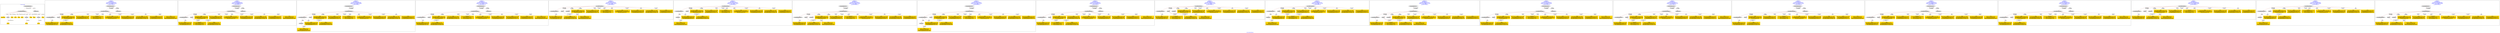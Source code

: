 digraph n0 {
fontcolor="blue"
remincross="true"
label="s10-s-18-artworks.json"
subgraph cluster_0 {
label="1-correct model"
n2[style="filled",color="white",fillcolor="lightgray",label="CulturalHeritageObject1"];
n3[shape="plaintext",style="filled",fillcolor="gold",label="dateCreated"];
n4[style="filled",color="white",fillcolor="lightgray",label="Person1"];
n5[shape="plaintext",style="filled",fillcolor="gold",label="values"];
n6[shape="plaintext",style="filled",fillcolor="gold",label="values"];
n7[shape="plaintext",style="filled",fillcolor="gold",label="values"];
n8[shape="plaintext",style="filled",fillcolor="gold",label="values"];
n9[style="filled",color="white",fillcolor="lightgray",label="Concept1"];
n10[shape="plaintext",style="filled",fillcolor="gold",label="values"];
n11[shape="plaintext",style="filled",fillcolor="gold",label="values"];
n12[style="filled",color="white",fillcolor="lightgray",label="Concept2"];
n13[shape="plaintext",style="filled",fillcolor="gold",label="values"];
n14[style="filled",color="white",fillcolor="lightgray",label="EuropeanaAggregation1"];
n15[style="filled",color="white",fillcolor="lightgray",label="WebResource1"];
n16[shape="plaintext",style="filled",fillcolor="gold",label="values"];
n17[shape="plaintext",style="filled",fillcolor="gold",label="values"];
n18[shape="plaintext",style="filled",fillcolor="gold",label="values"];
}
subgraph cluster_1 {
label="candidate 0\nlink coherence:1.0\nnode coherence:1.0\nconfidence:0.45170464436246877\nmapping score:0.583901548120823\ncost:13.99976\n-precision:0.71-recall:0.62"
n20[style="filled",color="white",fillcolor="lightgray",label="CulturalHeritageObject1"];
n21[style="filled",color="white",fillcolor="lightgray",label="CulturalHeritageObject2"];
n22[style="filled",color="white",fillcolor="lightgray",label="Person1"];
n23[style="filled",color="white",fillcolor="lightgray",label="EuropeanaAggregation1"];
n24[style="filled",color="white",fillcolor="lightgray",label="WebResource1"];
n25[shape="plaintext",style="filled",fillcolor="gold",label="values\n[WebResource,classLink,0.61]\n[Document,classLink,0.366]\n[CulturalHeritageObject,description,0.017]\n[Person,biographicalInformation,0.008]"];
n26[shape="plaintext",style="filled",fillcolor="gold",label="values\n[CulturalHeritageObject,description,0.351]\n[CulturalHeritageObject,medium,0.261]\n[Person,biographicalInformation,0.241]\n[CulturalHeritageObject,title,0.148]"];
n27[shape="plaintext",style="filled",fillcolor="gold",label="values\n[CulturalHeritageObject,medium,0.737]\n[CulturalHeritageObject,provenance,0.118]\n[CulturalHeritageObject,description,0.089]\n[Concept,prefLabel,0.057]"];
n28[shape="plaintext",style="filled",fillcolor="gold",label="values\n[Person,nameOfThePerson,0.59]\n[Person,biographicalInformation,0.347]\n[CulturalHeritageObject,provenance,0.032]\n[CulturalHeritageObject,description,0.031]"];
n29[shape="plaintext",style="filled",fillcolor="gold",label="values\n[CulturalHeritageObject,description,0.403]\n[Person,biographicalInformation,0.282]\n[CulturalHeritageObject,title,0.212]\n[CulturalHeritageObject,provenance,0.103]"];
n30[shape="plaintext",style="filled",fillcolor="gold",label="dateCreated\n[CulturalHeritageObject,created,0.379]\n[Person,dateOfDeath,0.35]\n[CulturalHeritageObject,provenance,0.141]\n[Person,dateOfBirth,0.129]"];
n31[shape="plaintext",style="filled",fillcolor="gold",label="values\n[CulturalHeritageObject,extent,0.633]\n[CulturalHeritageObject,accessionNumber,0.159]\n[CulturalHeritageObject,provenance,0.134]\n[Document,classLink,0.075]"];
n32[shape="plaintext",style="filled",fillcolor="gold",label="values\n[CulturalHeritageObject,provenance,0.591]\n[Person,biographicalInformation,0.205]\n[CulturalHeritageObject,description,0.106]\n[CulturalHeritageObject,title,0.097]"];
n33[shape="plaintext",style="filled",fillcolor="gold",label="values\n[CulturalHeritageObject,title,0.288]\n[Person,biographicalInformation,0.262]\n[CulturalHeritageObject,description,0.26]\n[CulturalHeritageObject,provenance,0.19]"];
n34[shape="plaintext",style="filled",fillcolor="gold",label="values\n[Person,biographicalInformation,0.337]\n[CulturalHeritageObject,description,0.332]\n[CulturalHeritageObject,title,0.237]\n[CulturalHeritageObject,provenance,0.094]"];
}
subgraph cluster_2 {
label="candidate 1\nlink coherence:1.0\nnode coherence:1.0\nconfidence:0.44881869400455693\nmapping score:0.5829395646681856\ncost:13.99976\n-precision:0.64-recall:0.56"
n36[style="filled",color="white",fillcolor="lightgray",label="CulturalHeritageObject1"];
n37[style="filled",color="white",fillcolor="lightgray",label="CulturalHeritageObject2"];
n38[style="filled",color="white",fillcolor="lightgray",label="Person1"];
n39[style="filled",color="white",fillcolor="lightgray",label="EuropeanaAggregation1"];
n40[style="filled",color="white",fillcolor="lightgray",label="WebResource1"];
n41[shape="plaintext",style="filled",fillcolor="gold",label="values\n[WebResource,classLink,0.61]\n[Document,classLink,0.366]\n[CulturalHeritageObject,description,0.017]\n[Person,biographicalInformation,0.008]"];
n42[shape="plaintext",style="filled",fillcolor="gold",label="dateCreated\n[CulturalHeritageObject,created,0.379]\n[Person,dateOfDeath,0.35]\n[CulturalHeritageObject,provenance,0.141]\n[Person,dateOfBirth,0.129]"];
n43[shape="plaintext",style="filled",fillcolor="gold",label="values\n[CulturalHeritageObject,description,0.351]\n[CulturalHeritageObject,medium,0.261]\n[Person,biographicalInformation,0.241]\n[CulturalHeritageObject,title,0.148]"];
n44[shape="plaintext",style="filled",fillcolor="gold",label="values\n[CulturalHeritageObject,medium,0.737]\n[CulturalHeritageObject,provenance,0.118]\n[CulturalHeritageObject,description,0.089]\n[Concept,prefLabel,0.057]"];
n45[shape="plaintext",style="filled",fillcolor="gold",label="values\n[Person,nameOfThePerson,0.59]\n[Person,biographicalInformation,0.347]\n[CulturalHeritageObject,provenance,0.032]\n[CulturalHeritageObject,description,0.031]"];
n46[shape="plaintext",style="filled",fillcolor="gold",label="values\n[CulturalHeritageObject,description,0.403]\n[Person,biographicalInformation,0.282]\n[CulturalHeritageObject,title,0.212]\n[CulturalHeritageObject,provenance,0.103]"];
n47[shape="plaintext",style="filled",fillcolor="gold",label="values\n[CulturalHeritageObject,extent,0.633]\n[CulturalHeritageObject,accessionNumber,0.159]\n[CulturalHeritageObject,provenance,0.134]\n[Document,classLink,0.075]"];
n48[shape="plaintext",style="filled",fillcolor="gold",label="values\n[CulturalHeritageObject,provenance,0.591]\n[Person,biographicalInformation,0.205]\n[CulturalHeritageObject,description,0.106]\n[CulturalHeritageObject,title,0.097]"];
n49[shape="plaintext",style="filled",fillcolor="gold",label="values\n[CulturalHeritageObject,title,0.288]\n[Person,biographicalInformation,0.262]\n[CulturalHeritageObject,description,0.26]\n[CulturalHeritageObject,provenance,0.19]"];
n50[shape="plaintext",style="filled",fillcolor="gold",label="values\n[Person,biographicalInformation,0.337]\n[CulturalHeritageObject,description,0.332]\n[CulturalHeritageObject,title,0.237]\n[CulturalHeritageObject,provenance,0.094]"];
}
subgraph cluster_3 {
label="candidate 10\nlink coherence:1.0\nnode coherence:1.0\nconfidence:0.42728790600919686\nmapping score:0.5757626353363989\ncost:13.99983\n-precision:0.57-recall:0.5"
n52[style="filled",color="white",fillcolor="lightgray",label="CulturalHeritageObject1"];
n53[style="filled",color="white",fillcolor="lightgray",label="CulturalHeritageObject2"];
n54[style="filled",color="white",fillcolor="lightgray",label="Person1"];
n55[style="filled",color="white",fillcolor="lightgray",label="Document2"];
n56[style="filled",color="white",fillcolor="lightgray",label="EuropeanaAggregation1"];
n57[shape="plaintext",style="filled",fillcolor="gold",label="values\n[CulturalHeritageObject,description,0.351]\n[CulturalHeritageObject,medium,0.261]\n[Person,biographicalInformation,0.241]\n[CulturalHeritageObject,title,0.148]"];
n58[shape="plaintext",style="filled",fillcolor="gold",label="values\n[WebResource,classLink,0.61]\n[Document,classLink,0.366]\n[CulturalHeritageObject,description,0.017]\n[Person,biographicalInformation,0.008]"];
n59[shape="plaintext",style="filled",fillcolor="gold",label="values\n[CulturalHeritageObject,medium,0.737]\n[CulturalHeritageObject,provenance,0.118]\n[CulturalHeritageObject,description,0.089]\n[Concept,prefLabel,0.057]"];
n60[shape="plaintext",style="filled",fillcolor="gold",label="values\n[Person,nameOfThePerson,0.59]\n[Person,biographicalInformation,0.347]\n[CulturalHeritageObject,provenance,0.032]\n[CulturalHeritageObject,description,0.031]"];
n61[shape="plaintext",style="filled",fillcolor="gold",label="values\n[CulturalHeritageObject,description,0.403]\n[Person,biographicalInformation,0.282]\n[CulturalHeritageObject,title,0.212]\n[CulturalHeritageObject,provenance,0.103]"];
n62[shape="plaintext",style="filled",fillcolor="gold",label="dateCreated\n[CulturalHeritageObject,created,0.379]\n[Person,dateOfDeath,0.35]\n[CulturalHeritageObject,provenance,0.141]\n[Person,dateOfBirth,0.129]"];
n63[shape="plaintext",style="filled",fillcolor="gold",label="values\n[CulturalHeritageObject,extent,0.633]\n[CulturalHeritageObject,accessionNumber,0.159]\n[CulturalHeritageObject,provenance,0.134]\n[Document,classLink,0.075]"];
n64[shape="plaintext",style="filled",fillcolor="gold",label="values\n[CulturalHeritageObject,provenance,0.591]\n[Person,biographicalInformation,0.205]\n[CulturalHeritageObject,description,0.106]\n[CulturalHeritageObject,title,0.097]"];
n65[shape="plaintext",style="filled",fillcolor="gold",label="values\n[CulturalHeritageObject,title,0.288]\n[Person,biographicalInformation,0.262]\n[CulturalHeritageObject,description,0.26]\n[CulturalHeritageObject,provenance,0.19]"];
n66[shape="plaintext",style="filled",fillcolor="gold",label="values\n[Person,biographicalInformation,0.337]\n[CulturalHeritageObject,description,0.332]\n[CulturalHeritageObject,title,0.237]\n[CulturalHeritageObject,provenance,0.094]"];
}
subgraph cluster_4 {
label="candidate 11\nlink coherence:1.0\nnode coherence:1.0\nconfidence:0.4252629512187823\nmapping score:0.5750876504062609\ncost:13.99976\n-precision:0.64-recall:0.56"
n68[style="filled",color="white",fillcolor="lightgray",label="CulturalHeritageObject1"];
n69[style="filled",color="white",fillcolor="lightgray",label="CulturalHeritageObject2"];
n70[style="filled",color="white",fillcolor="lightgray",label="Person1"];
n71[style="filled",color="white",fillcolor="lightgray",label="EuropeanaAggregation1"];
n72[style="filled",color="white",fillcolor="lightgray",label="WebResource1"];
n73[shape="plaintext",style="filled",fillcolor="gold",label="values\n[WebResource,classLink,0.61]\n[Document,classLink,0.366]\n[CulturalHeritageObject,description,0.017]\n[Person,biographicalInformation,0.008]"];
n74[shape="plaintext",style="filled",fillcolor="gold",label="values\n[CulturalHeritageObject,description,0.351]\n[CulturalHeritageObject,medium,0.261]\n[Person,biographicalInformation,0.241]\n[CulturalHeritageObject,title,0.148]"];
n75[shape="plaintext",style="filled",fillcolor="gold",label="values\n[CulturalHeritageObject,medium,0.737]\n[CulturalHeritageObject,provenance,0.118]\n[CulturalHeritageObject,description,0.089]\n[Concept,prefLabel,0.057]"];
n76[shape="plaintext",style="filled",fillcolor="gold",label="values\n[Person,nameOfThePerson,0.59]\n[Person,biographicalInformation,0.347]\n[CulturalHeritageObject,provenance,0.032]\n[CulturalHeritageObject,description,0.031]"];
n77[shape="plaintext",style="filled",fillcolor="gold",label="values\n[CulturalHeritageObject,title,0.288]\n[Person,biographicalInformation,0.262]\n[CulturalHeritageObject,description,0.26]\n[CulturalHeritageObject,provenance,0.19]"];
n78[shape="plaintext",style="filled",fillcolor="gold",label="dateCreated\n[CulturalHeritageObject,created,0.379]\n[Person,dateOfDeath,0.35]\n[CulturalHeritageObject,provenance,0.141]\n[Person,dateOfBirth,0.129]"];
n79[shape="plaintext",style="filled",fillcolor="gold",label="values\n[CulturalHeritageObject,extent,0.633]\n[CulturalHeritageObject,accessionNumber,0.159]\n[CulturalHeritageObject,provenance,0.134]\n[Document,classLink,0.075]"];
n80[shape="plaintext",style="filled",fillcolor="gold",label="values\n[CulturalHeritageObject,provenance,0.591]\n[Person,biographicalInformation,0.205]\n[CulturalHeritageObject,description,0.106]\n[CulturalHeritageObject,title,0.097]"];
n81[shape="plaintext",style="filled",fillcolor="gold",label="values\n[CulturalHeritageObject,description,0.403]\n[Person,biographicalInformation,0.282]\n[CulturalHeritageObject,title,0.212]\n[CulturalHeritageObject,provenance,0.103]"];
n82[shape="plaintext",style="filled",fillcolor="gold",label="values\n[Person,biographicalInformation,0.337]\n[CulturalHeritageObject,description,0.332]\n[CulturalHeritageObject,title,0.237]\n[CulturalHeritageObject,provenance,0.094]"];
}
subgraph cluster_5 {
label="candidate 12\nlink coherence:1.0\nnode coherence:1.0\nconfidence:0.4227444724993523\nmapping score:0.5742481574997841\ncost:12.99989\n-precision:0.62-recall:0.5"
n84[style="filled",color="white",fillcolor="lightgray",label="CulturalHeritageObject1"];
n85[style="filled",color="white",fillcolor="lightgray",label="CulturalHeritageObject2"];
n86[style="filled",color="white",fillcolor="lightgray",label="Person1"];
n87[style="filled",color="white",fillcolor="lightgray",label="Document1"];
n88[shape="plaintext",style="filled",fillcolor="gold",label="values\n[CulturalHeritageObject,description,0.351]\n[CulturalHeritageObject,medium,0.261]\n[Person,biographicalInformation,0.241]\n[CulturalHeritageObject,title,0.148]"];
n89[shape="plaintext",style="filled",fillcolor="gold",label="values\n[WebResource,classLink,0.61]\n[Document,classLink,0.366]\n[CulturalHeritageObject,description,0.017]\n[Person,biographicalInformation,0.008]"];
n90[shape="plaintext",style="filled",fillcolor="gold",label="values\n[CulturalHeritageObject,medium,0.737]\n[CulturalHeritageObject,provenance,0.118]\n[CulturalHeritageObject,description,0.089]\n[Concept,prefLabel,0.057]"];
n91[shape="plaintext",style="filled",fillcolor="gold",label="values\n[Person,nameOfThePerson,0.59]\n[Person,biographicalInformation,0.347]\n[CulturalHeritageObject,provenance,0.032]\n[CulturalHeritageObject,description,0.031]"];
n92[shape="plaintext",style="filled",fillcolor="gold",label="values\n[CulturalHeritageObject,description,0.403]\n[Person,biographicalInformation,0.282]\n[CulturalHeritageObject,title,0.212]\n[CulturalHeritageObject,provenance,0.103]"];
n93[shape="plaintext",style="filled",fillcolor="gold",label="dateCreated\n[CulturalHeritageObject,created,0.379]\n[Person,dateOfDeath,0.35]\n[CulturalHeritageObject,provenance,0.141]\n[Person,dateOfBirth,0.129]"];
n94[shape="plaintext",style="filled",fillcolor="gold",label="values\n[CulturalHeritageObject,extent,0.633]\n[CulturalHeritageObject,accessionNumber,0.159]\n[CulturalHeritageObject,provenance,0.134]\n[Document,classLink,0.075]"];
n95[shape="plaintext",style="filled",fillcolor="gold",label="values\n[CulturalHeritageObject,provenance,0.591]\n[Person,biographicalInformation,0.205]\n[CulturalHeritageObject,description,0.106]\n[CulturalHeritageObject,title,0.097]"];
n96[shape="plaintext",style="filled",fillcolor="gold",label="values\n[CulturalHeritageObject,title,0.288]\n[Person,biographicalInformation,0.262]\n[CulturalHeritageObject,description,0.26]\n[CulturalHeritageObject,provenance,0.19]"];
n97[shape="plaintext",style="filled",fillcolor="gold",label="values\n[Person,biographicalInformation,0.337]\n[CulturalHeritageObject,description,0.332]\n[CulturalHeritageObject,title,0.237]\n[CulturalHeritageObject,provenance,0.094]"];
}
subgraph cluster_6 {
label="candidate 13\nlink coherence:1.0\nnode coherence:1.0\nconfidence:0.4227444724993523\nmapping score:0.5742481574997841\ncost:12.9999\n-precision:0.62-recall:0.5"
n99[style="filled",color="white",fillcolor="lightgray",label="CulturalHeritageObject1"];
n100[style="filled",color="white",fillcolor="lightgray",label="CulturalHeritageObject2"];
n101[style="filled",color="white",fillcolor="lightgray",label="Person1"];
n102[style="filled",color="white",fillcolor="lightgray",label="Document2"];
n103[shape="plaintext",style="filled",fillcolor="gold",label="values\n[CulturalHeritageObject,description,0.351]\n[CulturalHeritageObject,medium,0.261]\n[Person,biographicalInformation,0.241]\n[CulturalHeritageObject,title,0.148]"];
n104[shape="plaintext",style="filled",fillcolor="gold",label="values\n[WebResource,classLink,0.61]\n[Document,classLink,0.366]\n[CulturalHeritageObject,description,0.017]\n[Person,biographicalInformation,0.008]"];
n105[shape="plaintext",style="filled",fillcolor="gold",label="values\n[CulturalHeritageObject,medium,0.737]\n[CulturalHeritageObject,provenance,0.118]\n[CulturalHeritageObject,description,0.089]\n[Concept,prefLabel,0.057]"];
n106[shape="plaintext",style="filled",fillcolor="gold",label="values\n[Person,nameOfThePerson,0.59]\n[Person,biographicalInformation,0.347]\n[CulturalHeritageObject,provenance,0.032]\n[CulturalHeritageObject,description,0.031]"];
n107[shape="plaintext",style="filled",fillcolor="gold",label="values\n[CulturalHeritageObject,description,0.403]\n[Person,biographicalInformation,0.282]\n[CulturalHeritageObject,title,0.212]\n[CulturalHeritageObject,provenance,0.103]"];
n108[shape="plaintext",style="filled",fillcolor="gold",label="dateCreated\n[CulturalHeritageObject,created,0.379]\n[Person,dateOfDeath,0.35]\n[CulturalHeritageObject,provenance,0.141]\n[Person,dateOfBirth,0.129]"];
n109[shape="plaintext",style="filled",fillcolor="gold",label="values\n[CulturalHeritageObject,extent,0.633]\n[CulturalHeritageObject,accessionNumber,0.159]\n[CulturalHeritageObject,provenance,0.134]\n[Document,classLink,0.075]"];
n110[shape="plaintext",style="filled",fillcolor="gold",label="values\n[CulturalHeritageObject,provenance,0.591]\n[Person,biographicalInformation,0.205]\n[CulturalHeritageObject,description,0.106]\n[CulturalHeritageObject,title,0.097]"];
n111[shape="plaintext",style="filled",fillcolor="gold",label="values\n[CulturalHeritageObject,title,0.288]\n[Person,biographicalInformation,0.262]\n[CulturalHeritageObject,description,0.26]\n[CulturalHeritageObject,provenance,0.19]"];
n112[shape="plaintext",style="filled",fillcolor="gold",label="values\n[Person,biographicalInformation,0.337]\n[CulturalHeritageObject,description,0.332]\n[CulturalHeritageObject,title,0.237]\n[CulturalHeritageObject,provenance,0.094]"];
}
subgraph cluster_7 {
label="candidate 14\nlink coherence:1.0\nnode coherence:1.0\nconfidence:0.4227444724993523\nmapping score:0.5742481574997841\ncost:13.99982\n-precision:0.64-recall:0.56"
n114[style="filled",color="white",fillcolor="lightgray",label="CulturalHeritageObject1"];
n115[style="filled",color="white",fillcolor="lightgray",label="CulturalHeritageObject2"];
n116[style="filled",color="white",fillcolor="lightgray",label="Person1"];
n117[style="filled",color="white",fillcolor="lightgray",label="Document1"];
n118[style="filled",color="white",fillcolor="lightgray",label="EuropeanaAggregation1"];
n119[shape="plaintext",style="filled",fillcolor="gold",label="values\n[CulturalHeritageObject,description,0.351]\n[CulturalHeritageObject,medium,0.261]\n[Person,biographicalInformation,0.241]\n[CulturalHeritageObject,title,0.148]"];
n120[shape="plaintext",style="filled",fillcolor="gold",label="values\n[WebResource,classLink,0.61]\n[Document,classLink,0.366]\n[CulturalHeritageObject,description,0.017]\n[Person,biographicalInformation,0.008]"];
n121[shape="plaintext",style="filled",fillcolor="gold",label="values\n[CulturalHeritageObject,medium,0.737]\n[CulturalHeritageObject,provenance,0.118]\n[CulturalHeritageObject,description,0.089]\n[Concept,prefLabel,0.057]"];
n122[shape="plaintext",style="filled",fillcolor="gold",label="values\n[Person,nameOfThePerson,0.59]\n[Person,biographicalInformation,0.347]\n[CulturalHeritageObject,provenance,0.032]\n[CulturalHeritageObject,description,0.031]"];
n123[shape="plaintext",style="filled",fillcolor="gold",label="values\n[CulturalHeritageObject,description,0.403]\n[Person,biographicalInformation,0.282]\n[CulturalHeritageObject,title,0.212]\n[CulturalHeritageObject,provenance,0.103]"];
n124[shape="plaintext",style="filled",fillcolor="gold",label="dateCreated\n[CulturalHeritageObject,created,0.379]\n[Person,dateOfDeath,0.35]\n[CulturalHeritageObject,provenance,0.141]\n[Person,dateOfBirth,0.129]"];
n125[shape="plaintext",style="filled",fillcolor="gold",label="values\n[CulturalHeritageObject,extent,0.633]\n[CulturalHeritageObject,accessionNumber,0.159]\n[CulturalHeritageObject,provenance,0.134]\n[Document,classLink,0.075]"];
n126[shape="plaintext",style="filled",fillcolor="gold",label="values\n[CulturalHeritageObject,provenance,0.591]\n[Person,biographicalInformation,0.205]\n[CulturalHeritageObject,description,0.106]\n[CulturalHeritageObject,title,0.097]"];
n127[shape="plaintext",style="filled",fillcolor="gold",label="values\n[CulturalHeritageObject,title,0.288]\n[Person,biographicalInformation,0.262]\n[CulturalHeritageObject,description,0.26]\n[CulturalHeritageObject,provenance,0.19]"];
n128[shape="plaintext",style="filled",fillcolor="gold",label="values\n[Person,biographicalInformation,0.337]\n[CulturalHeritageObject,description,0.332]\n[CulturalHeritageObject,title,0.237]\n[CulturalHeritageObject,provenance,0.094]"];
}
subgraph cluster_8 {
label="candidate 15\nlink coherence:1.0\nnode coherence:1.0\nconfidence:0.4227444724993523\nmapping score:0.5742481574997841\ncost:13.99983\n-precision:0.64-recall:0.56"
n130[style="filled",color="white",fillcolor="lightgray",label="CulturalHeritageObject1"];
n131[style="filled",color="white",fillcolor="lightgray",label="CulturalHeritageObject2"];
n132[style="filled",color="white",fillcolor="lightgray",label="Person1"];
n133[style="filled",color="white",fillcolor="lightgray",label="Document2"];
n134[style="filled",color="white",fillcolor="lightgray",label="EuropeanaAggregation1"];
n135[shape="plaintext",style="filled",fillcolor="gold",label="values\n[CulturalHeritageObject,description,0.351]\n[CulturalHeritageObject,medium,0.261]\n[Person,biographicalInformation,0.241]\n[CulturalHeritageObject,title,0.148]"];
n136[shape="plaintext",style="filled",fillcolor="gold",label="values\n[WebResource,classLink,0.61]\n[Document,classLink,0.366]\n[CulturalHeritageObject,description,0.017]\n[Person,biographicalInformation,0.008]"];
n137[shape="plaintext",style="filled",fillcolor="gold",label="values\n[CulturalHeritageObject,medium,0.737]\n[CulturalHeritageObject,provenance,0.118]\n[CulturalHeritageObject,description,0.089]\n[Concept,prefLabel,0.057]"];
n138[shape="plaintext",style="filled",fillcolor="gold",label="values\n[Person,nameOfThePerson,0.59]\n[Person,biographicalInformation,0.347]\n[CulturalHeritageObject,provenance,0.032]\n[CulturalHeritageObject,description,0.031]"];
n139[shape="plaintext",style="filled",fillcolor="gold",label="values\n[CulturalHeritageObject,description,0.403]\n[Person,biographicalInformation,0.282]\n[CulturalHeritageObject,title,0.212]\n[CulturalHeritageObject,provenance,0.103]"];
n140[shape="plaintext",style="filled",fillcolor="gold",label="dateCreated\n[CulturalHeritageObject,created,0.379]\n[Person,dateOfDeath,0.35]\n[CulturalHeritageObject,provenance,0.141]\n[Person,dateOfBirth,0.129]"];
n141[shape="plaintext",style="filled",fillcolor="gold",label="values\n[CulturalHeritageObject,extent,0.633]\n[CulturalHeritageObject,accessionNumber,0.159]\n[CulturalHeritageObject,provenance,0.134]\n[Document,classLink,0.075]"];
n142[shape="plaintext",style="filled",fillcolor="gold",label="values\n[CulturalHeritageObject,provenance,0.591]\n[Person,biographicalInformation,0.205]\n[CulturalHeritageObject,description,0.106]\n[CulturalHeritageObject,title,0.097]"];
n143[shape="plaintext",style="filled",fillcolor="gold",label="values\n[CulturalHeritageObject,title,0.288]\n[Person,biographicalInformation,0.262]\n[CulturalHeritageObject,description,0.26]\n[CulturalHeritageObject,provenance,0.19]"];
n144[shape="plaintext",style="filled",fillcolor="gold",label="values\n[Person,biographicalInformation,0.337]\n[CulturalHeritageObject,description,0.332]\n[CulturalHeritageObject,title,0.237]\n[CulturalHeritageObject,provenance,0.094]"];
}
subgraph cluster_9 {
label="candidate 16\nlink coherence:1.0\nnode coherence:1.0\nconfidence:0.4223770008608705\nmapping score:0.5741256669536235\ncost:13.99976\n-precision:0.57-recall:0.5"
n146[style="filled",color="white",fillcolor="lightgray",label="CulturalHeritageObject1"];
n147[style="filled",color="white",fillcolor="lightgray",label="CulturalHeritageObject2"];
n148[style="filled",color="white",fillcolor="lightgray",label="Person1"];
n149[style="filled",color="white",fillcolor="lightgray",label="EuropeanaAggregation1"];
n150[style="filled",color="white",fillcolor="lightgray",label="WebResource1"];
n151[shape="plaintext",style="filled",fillcolor="gold",label="values\n[WebResource,classLink,0.61]\n[Document,classLink,0.366]\n[CulturalHeritageObject,description,0.017]\n[Person,biographicalInformation,0.008]"];
n152[shape="plaintext",style="filled",fillcolor="gold",label="dateCreated\n[CulturalHeritageObject,created,0.379]\n[Person,dateOfDeath,0.35]\n[CulturalHeritageObject,provenance,0.141]\n[Person,dateOfBirth,0.129]"];
n153[shape="plaintext",style="filled",fillcolor="gold",label="values\n[CulturalHeritageObject,description,0.351]\n[CulturalHeritageObject,medium,0.261]\n[Person,biographicalInformation,0.241]\n[CulturalHeritageObject,title,0.148]"];
n154[shape="plaintext",style="filled",fillcolor="gold",label="values\n[CulturalHeritageObject,medium,0.737]\n[CulturalHeritageObject,provenance,0.118]\n[CulturalHeritageObject,description,0.089]\n[Concept,prefLabel,0.057]"];
n155[shape="plaintext",style="filled",fillcolor="gold",label="values\n[Person,nameOfThePerson,0.59]\n[Person,biographicalInformation,0.347]\n[CulturalHeritageObject,provenance,0.032]\n[CulturalHeritageObject,description,0.031]"];
n156[shape="plaintext",style="filled",fillcolor="gold",label="values\n[CulturalHeritageObject,title,0.288]\n[Person,biographicalInformation,0.262]\n[CulturalHeritageObject,description,0.26]\n[CulturalHeritageObject,provenance,0.19]"];
n157[shape="plaintext",style="filled",fillcolor="gold",label="values\n[CulturalHeritageObject,extent,0.633]\n[CulturalHeritageObject,accessionNumber,0.159]\n[CulturalHeritageObject,provenance,0.134]\n[Document,classLink,0.075]"];
n158[shape="plaintext",style="filled",fillcolor="gold",label="values\n[CulturalHeritageObject,provenance,0.591]\n[Person,biographicalInformation,0.205]\n[CulturalHeritageObject,description,0.106]\n[CulturalHeritageObject,title,0.097]"];
n159[shape="plaintext",style="filled",fillcolor="gold",label="values\n[CulturalHeritageObject,description,0.403]\n[Person,biographicalInformation,0.282]\n[CulturalHeritageObject,title,0.212]\n[CulturalHeritageObject,provenance,0.103]"];
n160[shape="plaintext",style="filled",fillcolor="gold",label="values\n[Person,biographicalInformation,0.337]\n[CulturalHeritageObject,description,0.332]\n[CulturalHeritageObject,title,0.237]\n[CulturalHeritageObject,provenance,0.094]"];
}
subgraph cluster_10 {
label="candidate 17\nlink coherence:1.0\nnode coherence:1.0\nconfidence:0.4198585221414405\nmapping score:0.5732861740471468\ncost:12.99989\n-precision:0.54-recall:0.44"
n162[style="filled",color="white",fillcolor="lightgray",label="CulturalHeritageObject1"];
n163[style="filled",color="white",fillcolor="lightgray",label="CulturalHeritageObject2"];
n164[style="filled",color="white",fillcolor="lightgray",label="Person1"];
n165[style="filled",color="white",fillcolor="lightgray",label="Document1"];
n166[shape="plaintext",style="filled",fillcolor="gold",label="dateCreated\n[CulturalHeritageObject,created,0.379]\n[Person,dateOfDeath,0.35]\n[CulturalHeritageObject,provenance,0.141]\n[Person,dateOfBirth,0.129]"];
n167[shape="plaintext",style="filled",fillcolor="gold",label="values\n[CulturalHeritageObject,description,0.351]\n[CulturalHeritageObject,medium,0.261]\n[Person,biographicalInformation,0.241]\n[CulturalHeritageObject,title,0.148]"];
n168[shape="plaintext",style="filled",fillcolor="gold",label="values\n[WebResource,classLink,0.61]\n[Document,classLink,0.366]\n[CulturalHeritageObject,description,0.017]\n[Person,biographicalInformation,0.008]"];
n169[shape="plaintext",style="filled",fillcolor="gold",label="values\n[CulturalHeritageObject,medium,0.737]\n[CulturalHeritageObject,provenance,0.118]\n[CulturalHeritageObject,description,0.089]\n[Concept,prefLabel,0.057]"];
n170[shape="plaintext",style="filled",fillcolor="gold",label="values\n[Person,nameOfThePerson,0.59]\n[Person,biographicalInformation,0.347]\n[CulturalHeritageObject,provenance,0.032]\n[CulturalHeritageObject,description,0.031]"];
n171[shape="plaintext",style="filled",fillcolor="gold",label="values\n[CulturalHeritageObject,description,0.403]\n[Person,biographicalInformation,0.282]\n[CulturalHeritageObject,title,0.212]\n[CulturalHeritageObject,provenance,0.103]"];
n172[shape="plaintext",style="filled",fillcolor="gold",label="values\n[CulturalHeritageObject,extent,0.633]\n[CulturalHeritageObject,accessionNumber,0.159]\n[CulturalHeritageObject,provenance,0.134]\n[Document,classLink,0.075]"];
n173[shape="plaintext",style="filled",fillcolor="gold",label="values\n[CulturalHeritageObject,provenance,0.591]\n[Person,biographicalInformation,0.205]\n[CulturalHeritageObject,description,0.106]\n[CulturalHeritageObject,title,0.097]"];
n174[shape="plaintext",style="filled",fillcolor="gold",label="values\n[CulturalHeritageObject,title,0.288]\n[Person,biographicalInformation,0.262]\n[CulturalHeritageObject,description,0.26]\n[CulturalHeritageObject,provenance,0.19]"];
n175[shape="plaintext",style="filled",fillcolor="gold",label="values\n[Person,biographicalInformation,0.337]\n[CulturalHeritageObject,description,0.332]\n[CulturalHeritageObject,title,0.237]\n[CulturalHeritageObject,provenance,0.094]"];
}
subgraph cluster_11 {
label="candidate 18\nlink coherence:1.0\nnode coherence:1.0\nconfidence:0.4198585221414405\nmapping score:0.5732861740471468\ncost:12.9999\n-precision:0.54-recall:0.44"
n177[style="filled",color="white",fillcolor="lightgray",label="CulturalHeritageObject1"];
n178[style="filled",color="white",fillcolor="lightgray",label="CulturalHeritageObject2"];
n179[style="filled",color="white",fillcolor="lightgray",label="Person1"];
n180[style="filled",color="white",fillcolor="lightgray",label="Document2"];
n181[shape="plaintext",style="filled",fillcolor="gold",label="dateCreated\n[CulturalHeritageObject,created,0.379]\n[Person,dateOfDeath,0.35]\n[CulturalHeritageObject,provenance,0.141]\n[Person,dateOfBirth,0.129]"];
n182[shape="plaintext",style="filled",fillcolor="gold",label="values\n[CulturalHeritageObject,description,0.351]\n[CulturalHeritageObject,medium,0.261]\n[Person,biographicalInformation,0.241]\n[CulturalHeritageObject,title,0.148]"];
n183[shape="plaintext",style="filled",fillcolor="gold",label="values\n[WebResource,classLink,0.61]\n[Document,classLink,0.366]\n[CulturalHeritageObject,description,0.017]\n[Person,biographicalInformation,0.008]"];
n184[shape="plaintext",style="filled",fillcolor="gold",label="values\n[CulturalHeritageObject,medium,0.737]\n[CulturalHeritageObject,provenance,0.118]\n[CulturalHeritageObject,description,0.089]\n[Concept,prefLabel,0.057]"];
n185[shape="plaintext",style="filled",fillcolor="gold",label="values\n[Person,nameOfThePerson,0.59]\n[Person,biographicalInformation,0.347]\n[CulturalHeritageObject,provenance,0.032]\n[CulturalHeritageObject,description,0.031]"];
n186[shape="plaintext",style="filled",fillcolor="gold",label="values\n[CulturalHeritageObject,description,0.403]\n[Person,biographicalInformation,0.282]\n[CulturalHeritageObject,title,0.212]\n[CulturalHeritageObject,provenance,0.103]"];
n187[shape="plaintext",style="filled",fillcolor="gold",label="values\n[CulturalHeritageObject,extent,0.633]\n[CulturalHeritageObject,accessionNumber,0.159]\n[CulturalHeritageObject,provenance,0.134]\n[Document,classLink,0.075]"];
n188[shape="plaintext",style="filled",fillcolor="gold",label="values\n[CulturalHeritageObject,provenance,0.591]\n[Person,biographicalInformation,0.205]\n[CulturalHeritageObject,description,0.106]\n[CulturalHeritageObject,title,0.097]"];
n189[shape="plaintext",style="filled",fillcolor="gold",label="values\n[CulturalHeritageObject,title,0.288]\n[Person,biographicalInformation,0.262]\n[CulturalHeritageObject,description,0.26]\n[CulturalHeritageObject,provenance,0.19]"];
n190[shape="plaintext",style="filled",fillcolor="gold",label="values\n[Person,biographicalInformation,0.337]\n[CulturalHeritageObject,description,0.332]\n[CulturalHeritageObject,title,0.237]\n[CulturalHeritageObject,provenance,0.094]"];
}
subgraph cluster_12 {
label="candidate 19\nlink coherence:1.0\nnode coherence:1.0\nconfidence:0.4198585221414405\nmapping score:0.5732861740471468\ncost:13.99982\n-precision:0.57-recall:0.5"
n192[style="filled",color="white",fillcolor="lightgray",label="CulturalHeritageObject1"];
n193[style="filled",color="white",fillcolor="lightgray",label="CulturalHeritageObject2"];
n194[style="filled",color="white",fillcolor="lightgray",label="Person1"];
n195[style="filled",color="white",fillcolor="lightgray",label="Document1"];
n196[style="filled",color="white",fillcolor="lightgray",label="EuropeanaAggregation1"];
n197[shape="plaintext",style="filled",fillcolor="gold",label="dateCreated\n[CulturalHeritageObject,created,0.379]\n[Person,dateOfDeath,0.35]\n[CulturalHeritageObject,provenance,0.141]\n[Person,dateOfBirth,0.129]"];
n198[shape="plaintext",style="filled",fillcolor="gold",label="values\n[CulturalHeritageObject,description,0.351]\n[CulturalHeritageObject,medium,0.261]\n[Person,biographicalInformation,0.241]\n[CulturalHeritageObject,title,0.148]"];
n199[shape="plaintext",style="filled",fillcolor="gold",label="values\n[WebResource,classLink,0.61]\n[Document,classLink,0.366]\n[CulturalHeritageObject,description,0.017]\n[Person,biographicalInformation,0.008]"];
n200[shape="plaintext",style="filled",fillcolor="gold",label="values\n[CulturalHeritageObject,medium,0.737]\n[CulturalHeritageObject,provenance,0.118]\n[CulturalHeritageObject,description,0.089]\n[Concept,prefLabel,0.057]"];
n201[shape="plaintext",style="filled",fillcolor="gold",label="values\n[Person,nameOfThePerson,0.59]\n[Person,biographicalInformation,0.347]\n[CulturalHeritageObject,provenance,0.032]\n[CulturalHeritageObject,description,0.031]"];
n202[shape="plaintext",style="filled",fillcolor="gold",label="values\n[CulturalHeritageObject,description,0.403]\n[Person,biographicalInformation,0.282]\n[CulturalHeritageObject,title,0.212]\n[CulturalHeritageObject,provenance,0.103]"];
n203[shape="plaintext",style="filled",fillcolor="gold",label="values\n[CulturalHeritageObject,extent,0.633]\n[CulturalHeritageObject,accessionNumber,0.159]\n[CulturalHeritageObject,provenance,0.134]\n[Document,classLink,0.075]"];
n204[shape="plaintext",style="filled",fillcolor="gold",label="values\n[CulturalHeritageObject,provenance,0.591]\n[Person,biographicalInformation,0.205]\n[CulturalHeritageObject,description,0.106]\n[CulturalHeritageObject,title,0.097]"];
n205[shape="plaintext",style="filled",fillcolor="gold",label="values\n[CulturalHeritageObject,title,0.288]\n[Person,biographicalInformation,0.262]\n[CulturalHeritageObject,description,0.26]\n[CulturalHeritageObject,provenance,0.19]"];
n206[shape="plaintext",style="filled",fillcolor="gold",label="values\n[Person,biographicalInformation,0.337]\n[CulturalHeritageObject,description,0.332]\n[CulturalHeritageObject,title,0.237]\n[CulturalHeritageObject,provenance,0.094]"];
}
subgraph cluster_13 {
label="candidate 2\nlink coherence:1.0\nnode coherence:1.0\nconfidence:0.44716121085262434\nmapping score:0.5823870702842081\ncost:13.99976\n-precision:0.79-recall:0.69"
n208[style="filled",color="white",fillcolor="lightgray",label="CulturalHeritageObject1"];
n209[style="filled",color="white",fillcolor="lightgray",label="CulturalHeritageObject2"];
n210[style="filled",color="white",fillcolor="lightgray",label="Person1"];
n211[style="filled",color="white",fillcolor="lightgray",label="EuropeanaAggregation1"];
n212[style="filled",color="white",fillcolor="lightgray",label="WebResource1"];
n213[shape="plaintext",style="filled",fillcolor="gold",label="values\n[WebResource,classLink,0.61]\n[Document,classLink,0.366]\n[CulturalHeritageObject,description,0.017]\n[Person,biographicalInformation,0.008]"];
n214[shape="plaintext",style="filled",fillcolor="gold",label="values\n[CulturalHeritageObject,description,0.351]\n[CulturalHeritageObject,medium,0.261]\n[Person,biographicalInformation,0.241]\n[CulturalHeritageObject,title,0.148]"];
n215[shape="plaintext",style="filled",fillcolor="gold",label="values\n[CulturalHeritageObject,medium,0.737]\n[CulturalHeritageObject,provenance,0.118]\n[CulturalHeritageObject,description,0.089]\n[Concept,prefLabel,0.057]"];
n216[shape="plaintext",style="filled",fillcolor="gold",label="values\n[Person,nameOfThePerson,0.59]\n[Person,biographicalInformation,0.347]\n[CulturalHeritageObject,provenance,0.032]\n[CulturalHeritageObject,description,0.031]"];
n217[shape="plaintext",style="filled",fillcolor="gold",label="values\n[CulturalHeritageObject,description,0.403]\n[Person,biographicalInformation,0.282]\n[CulturalHeritageObject,title,0.212]\n[CulturalHeritageObject,provenance,0.103]"];
n218[shape="plaintext",style="filled",fillcolor="gold",label="dateCreated\n[CulturalHeritageObject,created,0.379]\n[Person,dateOfDeath,0.35]\n[CulturalHeritageObject,provenance,0.141]\n[Person,dateOfBirth,0.129]"];
n219[shape="plaintext",style="filled",fillcolor="gold",label="values\n[CulturalHeritageObject,extent,0.633]\n[CulturalHeritageObject,accessionNumber,0.159]\n[CulturalHeritageObject,provenance,0.134]\n[Document,classLink,0.075]"];
n220[shape="plaintext",style="filled",fillcolor="gold",label="values\n[CulturalHeritageObject,provenance,0.591]\n[Person,biographicalInformation,0.205]\n[CulturalHeritageObject,description,0.106]\n[CulturalHeritageObject,title,0.097]"];
n221[shape="plaintext",style="filled",fillcolor="gold",label="values\n[CulturalHeritageObject,title,0.288]\n[Person,biographicalInformation,0.262]\n[CulturalHeritageObject,description,0.26]\n[CulturalHeritageObject,provenance,0.19]"];
n222[shape="plaintext",style="filled",fillcolor="gold",label="values\n[Person,biographicalInformation,0.337]\n[CulturalHeritageObject,description,0.332]\n[CulturalHeritageObject,title,0.237]\n[CulturalHeritageObject,provenance,0.094]"];
}
subgraph cluster_14 {
label="candidate 3\nlink coherence:1.0\nnode coherence:1.0\nconfidence:0.4442752604947125\nmapping score:0.5814250868315708\ncost:13.99976\n-precision:0.71-recall:0.62"
n224[style="filled",color="white",fillcolor="lightgray",label="CulturalHeritageObject1"];
n225[style="filled",color="white",fillcolor="lightgray",label="CulturalHeritageObject2"];
n226[style="filled",color="white",fillcolor="lightgray",label="Person1"];
n227[style="filled",color="white",fillcolor="lightgray",label="EuropeanaAggregation1"];
n228[style="filled",color="white",fillcolor="lightgray",label="WebResource1"];
n229[shape="plaintext",style="filled",fillcolor="gold",label="values\n[WebResource,classLink,0.61]\n[Document,classLink,0.366]\n[CulturalHeritageObject,description,0.017]\n[Person,biographicalInformation,0.008]"];
n230[shape="plaintext",style="filled",fillcolor="gold",label="dateCreated\n[CulturalHeritageObject,created,0.379]\n[Person,dateOfDeath,0.35]\n[CulturalHeritageObject,provenance,0.141]\n[Person,dateOfBirth,0.129]"];
n231[shape="plaintext",style="filled",fillcolor="gold",label="values\n[CulturalHeritageObject,description,0.351]\n[CulturalHeritageObject,medium,0.261]\n[Person,biographicalInformation,0.241]\n[CulturalHeritageObject,title,0.148]"];
n232[shape="plaintext",style="filled",fillcolor="gold",label="values\n[CulturalHeritageObject,medium,0.737]\n[CulturalHeritageObject,provenance,0.118]\n[CulturalHeritageObject,description,0.089]\n[Concept,prefLabel,0.057]"];
n233[shape="plaintext",style="filled",fillcolor="gold",label="values\n[Person,nameOfThePerson,0.59]\n[Person,biographicalInformation,0.347]\n[CulturalHeritageObject,provenance,0.032]\n[CulturalHeritageObject,description,0.031]"];
n234[shape="plaintext",style="filled",fillcolor="gold",label="values\n[CulturalHeritageObject,description,0.403]\n[Person,biographicalInformation,0.282]\n[CulturalHeritageObject,title,0.212]\n[CulturalHeritageObject,provenance,0.103]"];
n235[shape="plaintext",style="filled",fillcolor="gold",label="values\n[CulturalHeritageObject,extent,0.633]\n[CulturalHeritageObject,accessionNumber,0.159]\n[CulturalHeritageObject,provenance,0.134]\n[Document,classLink,0.075]"];
n236[shape="plaintext",style="filled",fillcolor="gold",label="values\n[CulturalHeritageObject,provenance,0.591]\n[Person,biographicalInformation,0.205]\n[CulturalHeritageObject,description,0.106]\n[CulturalHeritageObject,title,0.097]"];
n237[shape="plaintext",style="filled",fillcolor="gold",label="values\n[CulturalHeritageObject,title,0.288]\n[Person,biographicalInformation,0.262]\n[CulturalHeritageObject,description,0.26]\n[CulturalHeritageObject,provenance,0.19]"];
n238[shape="plaintext",style="filled",fillcolor="gold",label="values\n[Person,biographicalInformation,0.337]\n[CulturalHeritageObject,description,0.332]\n[CulturalHeritageObject,title,0.237]\n[CulturalHeritageObject,provenance,0.094]"];
}
subgraph cluster_15 {
label="candidate 4\nlink coherence:1.0\nnode coherence:1.0\nconfidence:0.4421681622003645\nmapping score:0.5807227207334548\ncost:13.99976\n-precision:0.64-recall:0.56"
n240[style="filled",color="white",fillcolor="lightgray",label="CulturalHeritageObject1"];
n241[style="filled",color="white",fillcolor="lightgray",label="CulturalHeritageObject2"];
n242[style="filled",color="white",fillcolor="lightgray",label="Person1"];
n243[style="filled",color="white",fillcolor="lightgray",label="EuropeanaAggregation1"];
n244[style="filled",color="white",fillcolor="lightgray",label="WebResource1"];
n245[shape="plaintext",style="filled",fillcolor="gold",label="values\n[WebResource,classLink,0.61]\n[Document,classLink,0.366]\n[CulturalHeritageObject,description,0.017]\n[Person,biographicalInformation,0.008]"];
n246[shape="plaintext",style="filled",fillcolor="gold",label="values\n[CulturalHeritageObject,description,0.351]\n[CulturalHeritageObject,medium,0.261]\n[Person,biographicalInformation,0.241]\n[CulturalHeritageObject,title,0.148]"];
n247[shape="plaintext",style="filled",fillcolor="gold",label="values\n[CulturalHeritageObject,medium,0.737]\n[CulturalHeritageObject,provenance,0.118]\n[CulturalHeritageObject,description,0.089]\n[Concept,prefLabel,0.057]"];
n248[shape="plaintext",style="filled",fillcolor="gold",label="values\n[Person,nameOfThePerson,0.59]\n[Person,biographicalInformation,0.347]\n[CulturalHeritageObject,provenance,0.032]\n[CulturalHeritageObject,description,0.031]"];
n249[shape="plaintext",style="filled",fillcolor="gold",label="values\n[Person,biographicalInformation,0.337]\n[CulturalHeritageObject,description,0.332]\n[CulturalHeritageObject,title,0.237]\n[CulturalHeritageObject,provenance,0.094]"];
n250[shape="plaintext",style="filled",fillcolor="gold",label="dateCreated\n[CulturalHeritageObject,created,0.379]\n[Person,dateOfDeath,0.35]\n[CulturalHeritageObject,provenance,0.141]\n[Person,dateOfBirth,0.129]"];
n251[shape="plaintext",style="filled",fillcolor="gold",label="values\n[CulturalHeritageObject,extent,0.633]\n[CulturalHeritageObject,accessionNumber,0.159]\n[CulturalHeritageObject,provenance,0.134]\n[Document,classLink,0.075]"];
n252[shape="plaintext",style="filled",fillcolor="gold",label="values\n[CulturalHeritageObject,provenance,0.591]\n[Person,biographicalInformation,0.205]\n[CulturalHeritageObject,description,0.106]\n[CulturalHeritageObject,title,0.097]"];
n253[shape="plaintext",style="filled",fillcolor="gold",label="values\n[CulturalHeritageObject,title,0.288]\n[Person,biographicalInformation,0.262]\n[CulturalHeritageObject,description,0.26]\n[CulturalHeritageObject,provenance,0.19]"];
n254[shape="plaintext",style="filled",fillcolor="gold",label="values\n[CulturalHeritageObject,description,0.403]\n[Person,biographicalInformation,0.282]\n[CulturalHeritageObject,title,0.212]\n[CulturalHeritageObject,provenance,0.103]"];
}
subgraph cluster_16 {
label="candidate 5\nlink coherence:1.0\nnode coherence:1.0\nconfidence:0.4410684633459739\nmapping score:0.580356154448658\ncost:13.99976\n-precision:0.71-recall:0.62"
n256[style="filled",color="white",fillcolor="lightgray",label="CulturalHeritageObject1"];
n257[style="filled",color="white",fillcolor="lightgray",label="CulturalHeritageObject2"];
n258[style="filled",color="white",fillcolor="lightgray",label="Person1"];
n259[style="filled",color="white",fillcolor="lightgray",label="EuropeanaAggregation1"];
n260[style="filled",color="white",fillcolor="lightgray",label="WebResource1"];
n261[shape="plaintext",style="filled",fillcolor="gold",label="values\n[WebResource,classLink,0.61]\n[Document,classLink,0.366]\n[CulturalHeritageObject,description,0.017]\n[Person,biographicalInformation,0.008]"];
n262[shape="plaintext",style="filled",fillcolor="gold",label="values\n[CulturalHeritageObject,description,0.351]\n[CulturalHeritageObject,medium,0.261]\n[Person,biographicalInformation,0.241]\n[CulturalHeritageObject,title,0.148]"];
n263[shape="plaintext",style="filled",fillcolor="gold",label="values\n[CulturalHeritageObject,medium,0.737]\n[CulturalHeritageObject,provenance,0.118]\n[CulturalHeritageObject,description,0.089]\n[Concept,prefLabel,0.057]"];
n264[shape="plaintext",style="filled",fillcolor="gold",label="values\n[Person,nameOfThePerson,0.59]\n[Person,biographicalInformation,0.347]\n[CulturalHeritageObject,provenance,0.032]\n[CulturalHeritageObject,description,0.031]"];
n265[shape="plaintext",style="filled",fillcolor="gold",label="values\n[Person,biographicalInformation,0.337]\n[CulturalHeritageObject,description,0.332]\n[CulturalHeritageObject,title,0.237]\n[CulturalHeritageObject,provenance,0.094]"];
n266[shape="plaintext",style="filled",fillcolor="gold",label="dateCreated\n[CulturalHeritageObject,created,0.379]\n[Person,dateOfDeath,0.35]\n[CulturalHeritageObject,provenance,0.141]\n[Person,dateOfBirth,0.129]"];
n267[shape="plaintext",style="filled",fillcolor="gold",label="values\n[CulturalHeritageObject,extent,0.633]\n[CulturalHeritageObject,accessionNumber,0.159]\n[CulturalHeritageObject,provenance,0.134]\n[Document,classLink,0.075]"];
n268[shape="plaintext",style="filled",fillcolor="gold",label="values\n[CulturalHeritageObject,description,0.403]\n[Person,biographicalInformation,0.282]\n[CulturalHeritageObject,title,0.212]\n[CulturalHeritageObject,provenance,0.103]"];
n269[shape="plaintext",style="filled",fillcolor="gold",label="values\n[CulturalHeritageObject,title,0.288]\n[Person,biographicalInformation,0.262]\n[CulturalHeritageObject,description,0.26]\n[CulturalHeritageObject,provenance,0.19]"];
n270[shape="plaintext",style="filled",fillcolor="gold",label="values\n[CulturalHeritageObject,provenance,0.591]\n[Person,biographicalInformation,0.205]\n[CulturalHeritageObject,description,0.106]\n[CulturalHeritageObject,title,0.097]"];
}
subgraph cluster_17 {
label="candidate 6\nlink coherence:1.0\nnode coherence:1.0\nconfidence:0.4287066858742362\nmapping score:0.5762355619580787\ncost:13.99976\n-precision:0.64-recall:0.56"
n272[style="filled",color="white",fillcolor="lightgray",label="CulturalHeritageObject1"];
n273[style="filled",color="white",fillcolor="lightgray",label="CulturalHeritageObject2"];
n274[style="filled",color="white",fillcolor="lightgray",label="Person1"];
n275[style="filled",color="white",fillcolor="lightgray",label="EuropeanaAggregation1"];
n276[style="filled",color="white",fillcolor="lightgray",label="WebResource1"];
n277[shape="plaintext",style="filled",fillcolor="gold",label="values\n[WebResource,classLink,0.61]\n[Document,classLink,0.366]\n[CulturalHeritageObject,description,0.017]\n[Person,biographicalInformation,0.008]"];
n278[shape="plaintext",style="filled",fillcolor="gold",label="values\n[CulturalHeritageObject,description,0.351]\n[CulturalHeritageObject,medium,0.261]\n[Person,biographicalInformation,0.241]\n[CulturalHeritageObject,title,0.148]"];
n279[shape="plaintext",style="filled",fillcolor="gold",label="values\n[CulturalHeritageObject,medium,0.737]\n[CulturalHeritageObject,provenance,0.118]\n[CulturalHeritageObject,description,0.089]\n[Concept,prefLabel,0.057]"];
n280[shape="plaintext",style="filled",fillcolor="gold",label="values\n[Person,nameOfThePerson,0.59]\n[Person,biographicalInformation,0.347]\n[CulturalHeritageObject,provenance,0.032]\n[CulturalHeritageObject,description,0.031]"];
n281[shape="plaintext",style="filled",fillcolor="gold",label="values\n[CulturalHeritageObject,title,0.288]\n[Person,biographicalInformation,0.262]\n[CulturalHeritageObject,description,0.26]\n[CulturalHeritageObject,provenance,0.19]"];
n282[shape="plaintext",style="filled",fillcolor="gold",label="dateCreated\n[CulturalHeritageObject,created,0.379]\n[Person,dateOfDeath,0.35]\n[CulturalHeritageObject,provenance,0.141]\n[Person,dateOfBirth,0.129]"];
n283[shape="plaintext",style="filled",fillcolor="gold",label="values\n[CulturalHeritageObject,extent,0.633]\n[CulturalHeritageObject,accessionNumber,0.159]\n[CulturalHeritageObject,provenance,0.134]\n[Document,classLink,0.075]"];
n284[shape="plaintext",style="filled",fillcolor="gold",label="values\n[CulturalHeritageObject,description,0.403]\n[Person,biographicalInformation,0.282]\n[CulturalHeritageObject,title,0.212]\n[CulturalHeritageObject,provenance,0.103]"];
n285[shape="plaintext",style="filled",fillcolor="gold",label="values\n[CulturalHeritageObject,provenance,0.591]\n[Person,biographicalInformation,0.205]\n[CulturalHeritageObject,description,0.106]\n[CulturalHeritageObject,title,0.097]"];
n286[shape="plaintext",style="filled",fillcolor="gold",label="values\n[Person,biographicalInformation,0.337]\n[CulturalHeritageObject,description,0.332]\n[CulturalHeritageObject,title,0.237]\n[CulturalHeritageObject,provenance,0.094]"];
}
subgraph cluster_18 {
label="candidate 7\nlink coherence:1.0\nnode coherence:1.0\nconfidence:0.42728790600919686\nmapping score:0.5757626353363989\ncost:12.99989\n-precision:0.54-recall:0.44"
n288[style="filled",color="white",fillcolor="lightgray",label="CulturalHeritageObject1"];
n289[style="filled",color="white",fillcolor="lightgray",label="CulturalHeritageObject2"];
n290[style="filled",color="white",fillcolor="lightgray",label="Person1"];
n291[style="filled",color="white",fillcolor="lightgray",label="Document1"];
n292[shape="plaintext",style="filled",fillcolor="gold",label="values\n[CulturalHeritageObject,description,0.351]\n[CulturalHeritageObject,medium,0.261]\n[Person,biographicalInformation,0.241]\n[CulturalHeritageObject,title,0.148]"];
n293[shape="plaintext",style="filled",fillcolor="gold",label="values\n[WebResource,classLink,0.61]\n[Document,classLink,0.366]\n[CulturalHeritageObject,description,0.017]\n[Person,biographicalInformation,0.008]"];
n294[shape="plaintext",style="filled",fillcolor="gold",label="values\n[CulturalHeritageObject,medium,0.737]\n[CulturalHeritageObject,provenance,0.118]\n[CulturalHeritageObject,description,0.089]\n[Concept,prefLabel,0.057]"];
n295[shape="plaintext",style="filled",fillcolor="gold",label="values\n[Person,nameOfThePerson,0.59]\n[Person,biographicalInformation,0.347]\n[CulturalHeritageObject,provenance,0.032]\n[CulturalHeritageObject,description,0.031]"];
n296[shape="plaintext",style="filled",fillcolor="gold",label="values\n[CulturalHeritageObject,description,0.403]\n[Person,biographicalInformation,0.282]\n[CulturalHeritageObject,title,0.212]\n[CulturalHeritageObject,provenance,0.103]"];
n297[shape="plaintext",style="filled",fillcolor="gold",label="dateCreated\n[CulturalHeritageObject,created,0.379]\n[Person,dateOfDeath,0.35]\n[CulturalHeritageObject,provenance,0.141]\n[Person,dateOfBirth,0.129]"];
n298[shape="plaintext",style="filled",fillcolor="gold",label="values\n[CulturalHeritageObject,extent,0.633]\n[CulturalHeritageObject,accessionNumber,0.159]\n[CulturalHeritageObject,provenance,0.134]\n[Document,classLink,0.075]"];
n299[shape="plaintext",style="filled",fillcolor="gold",label="values\n[CulturalHeritageObject,provenance,0.591]\n[Person,biographicalInformation,0.205]\n[CulturalHeritageObject,description,0.106]\n[CulturalHeritageObject,title,0.097]"];
n300[shape="plaintext",style="filled",fillcolor="gold",label="values\n[CulturalHeritageObject,title,0.288]\n[Person,biographicalInformation,0.262]\n[CulturalHeritageObject,description,0.26]\n[CulturalHeritageObject,provenance,0.19]"];
n301[shape="plaintext",style="filled",fillcolor="gold",label="values\n[Person,biographicalInformation,0.337]\n[CulturalHeritageObject,description,0.332]\n[CulturalHeritageObject,title,0.237]\n[CulturalHeritageObject,provenance,0.094]"];
}
subgraph cluster_19 {
label="candidate 8\nlink coherence:1.0\nnode coherence:1.0\nconfidence:0.42728790600919686\nmapping score:0.5757626353363989\ncost:12.9999\n-precision:0.54-recall:0.44"
n303[style="filled",color="white",fillcolor="lightgray",label="CulturalHeritageObject1"];
n304[style="filled",color="white",fillcolor="lightgray",label="CulturalHeritageObject2"];
n305[style="filled",color="white",fillcolor="lightgray",label="Person1"];
n306[style="filled",color="white",fillcolor="lightgray",label="Document2"];
n307[shape="plaintext",style="filled",fillcolor="gold",label="values\n[CulturalHeritageObject,description,0.351]\n[CulturalHeritageObject,medium,0.261]\n[Person,biographicalInformation,0.241]\n[CulturalHeritageObject,title,0.148]"];
n308[shape="plaintext",style="filled",fillcolor="gold",label="values\n[WebResource,classLink,0.61]\n[Document,classLink,0.366]\n[CulturalHeritageObject,description,0.017]\n[Person,biographicalInformation,0.008]"];
n309[shape="plaintext",style="filled",fillcolor="gold",label="values\n[CulturalHeritageObject,medium,0.737]\n[CulturalHeritageObject,provenance,0.118]\n[CulturalHeritageObject,description,0.089]\n[Concept,prefLabel,0.057]"];
n310[shape="plaintext",style="filled",fillcolor="gold",label="values\n[Person,nameOfThePerson,0.59]\n[Person,biographicalInformation,0.347]\n[CulturalHeritageObject,provenance,0.032]\n[CulturalHeritageObject,description,0.031]"];
n311[shape="plaintext",style="filled",fillcolor="gold",label="values\n[CulturalHeritageObject,description,0.403]\n[Person,biographicalInformation,0.282]\n[CulturalHeritageObject,title,0.212]\n[CulturalHeritageObject,provenance,0.103]"];
n312[shape="plaintext",style="filled",fillcolor="gold",label="dateCreated\n[CulturalHeritageObject,created,0.379]\n[Person,dateOfDeath,0.35]\n[CulturalHeritageObject,provenance,0.141]\n[Person,dateOfBirth,0.129]"];
n313[shape="plaintext",style="filled",fillcolor="gold",label="values\n[CulturalHeritageObject,extent,0.633]\n[CulturalHeritageObject,accessionNumber,0.159]\n[CulturalHeritageObject,provenance,0.134]\n[Document,classLink,0.075]"];
n314[shape="plaintext",style="filled",fillcolor="gold",label="values\n[CulturalHeritageObject,provenance,0.591]\n[Person,biographicalInformation,0.205]\n[CulturalHeritageObject,description,0.106]\n[CulturalHeritageObject,title,0.097]"];
n315[shape="plaintext",style="filled",fillcolor="gold",label="values\n[CulturalHeritageObject,title,0.288]\n[Person,biographicalInformation,0.262]\n[CulturalHeritageObject,description,0.26]\n[CulturalHeritageObject,provenance,0.19]"];
n316[shape="plaintext",style="filled",fillcolor="gold",label="values\n[Person,biographicalInformation,0.337]\n[CulturalHeritageObject,description,0.332]\n[CulturalHeritageObject,title,0.237]\n[CulturalHeritageObject,provenance,0.094]"];
}
subgraph cluster_20 {
label="candidate 9\nlink coherence:1.0\nnode coherence:1.0\nconfidence:0.42728790600919686\nmapping score:0.5757626353363989\ncost:13.99982\n-precision:0.57-recall:0.5"
n318[style="filled",color="white",fillcolor="lightgray",label="CulturalHeritageObject1"];
n319[style="filled",color="white",fillcolor="lightgray",label="CulturalHeritageObject2"];
n320[style="filled",color="white",fillcolor="lightgray",label="Person1"];
n321[style="filled",color="white",fillcolor="lightgray",label="Document1"];
n322[style="filled",color="white",fillcolor="lightgray",label="EuropeanaAggregation1"];
n323[shape="plaintext",style="filled",fillcolor="gold",label="values\n[CulturalHeritageObject,description,0.351]\n[CulturalHeritageObject,medium,0.261]\n[Person,biographicalInformation,0.241]\n[CulturalHeritageObject,title,0.148]"];
n324[shape="plaintext",style="filled",fillcolor="gold",label="values\n[WebResource,classLink,0.61]\n[Document,classLink,0.366]\n[CulturalHeritageObject,description,0.017]\n[Person,biographicalInformation,0.008]"];
n325[shape="plaintext",style="filled",fillcolor="gold",label="values\n[CulturalHeritageObject,medium,0.737]\n[CulturalHeritageObject,provenance,0.118]\n[CulturalHeritageObject,description,0.089]\n[Concept,prefLabel,0.057]"];
n326[shape="plaintext",style="filled",fillcolor="gold",label="values\n[Person,nameOfThePerson,0.59]\n[Person,biographicalInformation,0.347]\n[CulturalHeritageObject,provenance,0.032]\n[CulturalHeritageObject,description,0.031]"];
n327[shape="plaintext",style="filled",fillcolor="gold",label="values\n[CulturalHeritageObject,description,0.403]\n[Person,biographicalInformation,0.282]\n[CulturalHeritageObject,title,0.212]\n[CulturalHeritageObject,provenance,0.103]"];
n328[shape="plaintext",style="filled",fillcolor="gold",label="dateCreated\n[CulturalHeritageObject,created,0.379]\n[Person,dateOfDeath,0.35]\n[CulturalHeritageObject,provenance,0.141]\n[Person,dateOfBirth,0.129]"];
n329[shape="plaintext",style="filled",fillcolor="gold",label="values\n[CulturalHeritageObject,extent,0.633]\n[CulturalHeritageObject,accessionNumber,0.159]\n[CulturalHeritageObject,provenance,0.134]\n[Document,classLink,0.075]"];
n330[shape="plaintext",style="filled",fillcolor="gold",label="values\n[CulturalHeritageObject,provenance,0.591]\n[Person,biographicalInformation,0.205]\n[CulturalHeritageObject,description,0.106]\n[CulturalHeritageObject,title,0.097]"];
n331[shape="plaintext",style="filled",fillcolor="gold",label="values\n[CulturalHeritageObject,title,0.288]\n[Person,biographicalInformation,0.262]\n[CulturalHeritageObject,description,0.26]\n[CulturalHeritageObject,provenance,0.19]"];
n332[shape="plaintext",style="filled",fillcolor="gold",label="values\n[Person,biographicalInformation,0.337]\n[CulturalHeritageObject,description,0.332]\n[CulturalHeritageObject,title,0.237]\n[CulturalHeritageObject,provenance,0.094]"];
}
n2 -> n3[color="brown",fontcolor="black",label="created"]
n2 -> n4[color="brown",fontcolor="black",label="creator"]
n2 -> n5[color="brown",fontcolor="black",label="description"]
n2 -> n6[color="brown",fontcolor="black",label="extent"]
n2 -> n7[color="brown",fontcolor="black",label="medium"]
n2 -> n8[color="brown",fontcolor="black",label="provenance"]
n2 -> n9[color="brown",fontcolor="black",label="subject"]
n2 -> n10[color="brown",fontcolor="black",label="title"]
n2 -> n11[color="brown",fontcolor="black",label="accessionNumber"]
n2 -> n12[color="brown",fontcolor="black",label="hasType"]
n4 -> n13[color="brown",fontcolor="black",label="nameOfThePerson"]
n14 -> n2[color="brown",fontcolor="black",label="aggregatedCHO"]
n14 -> n15[color="brown",fontcolor="black",label="hasView"]
n15 -> n16[color="brown",fontcolor="black",label="classLink"]
n9 -> n17[color="brown",fontcolor="black",label="prefLabel"]
n12 -> n18[color="brown",fontcolor="black",label="prefLabel"]
n20 -> n21[color="brown",fontcolor="black",label="isRelatedTo\nw=0.99999"]
n20 -> n22[color="brown",fontcolor="black",label="creator\nw=0.99991"]
n23 -> n20[color="brown",fontcolor="black",label="aggregatedCHO\nw=0.99993"]
n23 -> n24[color="brown",fontcolor="black",label="hasView\nw=0.99993"]
n24 -> n25[color="brown",fontcolor="black",label="classLink\nw=1.0"]
n21 -> n26[color="brown",fontcolor="black",label="title\nw=1.0"]
n20 -> n27[color="brown",fontcolor="black",label="medium\nw=1.0"]
n22 -> n28[color="brown",fontcolor="black",label="nameOfThePerson\nw=1.0"]
n20 -> n29[color="brown",fontcolor="black",label="description\nw=1.0"]
n20 -> n30[color="brown",fontcolor="black",label="created\nw=1.0"]
n20 -> n31[color="brown",fontcolor="black",label="extent\nw=1.0"]
n20 -> n32[color="brown",fontcolor="black",label="provenance\nw=1.0"]
n20 -> n33[color="brown",fontcolor="black",label="provenance\nw=1.0"]
n20 -> n34[color="brown",fontcolor="black",label="title\nw=1.0"]
n36 -> n37[color="brown",fontcolor="black",label="isRelatedTo\nw=0.99999"]
n36 -> n38[color="brown",fontcolor="black",label="creator\nw=0.99991"]
n39 -> n36[color="brown",fontcolor="black",label="aggregatedCHO\nw=0.99993"]
n39 -> n40[color="brown",fontcolor="black",label="hasView\nw=0.99993"]
n40 -> n41[color="brown",fontcolor="black",label="classLink\nw=1.0"]
n38 -> n42[color="brown",fontcolor="black",label="dateOfDeath\nw=1.0"]
n37 -> n43[color="brown",fontcolor="black",label="title\nw=1.0"]
n36 -> n44[color="brown",fontcolor="black",label="medium\nw=1.0"]
n38 -> n45[color="brown",fontcolor="black",label="nameOfThePerson\nw=1.0"]
n36 -> n46[color="brown",fontcolor="black",label="description\nw=1.0"]
n36 -> n47[color="brown",fontcolor="black",label="extent\nw=1.0"]
n36 -> n48[color="brown",fontcolor="black",label="provenance\nw=1.0"]
n36 -> n49[color="brown",fontcolor="black",label="provenance\nw=1.0"]
n36 -> n50[color="brown",fontcolor="black",label="title\nw=1.0"]
n52 -> n53[color="brown",fontcolor="black",label="isRelatedTo\nw=0.99999"]
n52 -> n54[color="brown",fontcolor="black",label="creator\nw=0.99991"]
n53 -> n55[color="brown",fontcolor="black",label="page\nw=1.0"]
n56 -> n52[color="brown",fontcolor="black",label="aggregatedCHO\nw=0.99993"]
n53 -> n57[color="brown",fontcolor="black",label="title\nw=1.0"]
n55 -> n58[color="brown",fontcolor="black",label="classLink\nw=1.0"]
n52 -> n59[color="brown",fontcolor="black",label="medium\nw=1.0"]
n54 -> n60[color="brown",fontcolor="black",label="nameOfThePerson\nw=1.0"]
n52 -> n61[color="brown",fontcolor="black",label="description\nw=1.0"]
n52 -> n62[color="brown",fontcolor="black",label="created\nw=1.0"]
n52 -> n63[color="brown",fontcolor="black",label="extent\nw=1.0"]
n52 -> n64[color="brown",fontcolor="black",label="provenance\nw=1.0"]
n52 -> n65[color="brown",fontcolor="black",label="provenance\nw=1.0"]
n52 -> n66[color="brown",fontcolor="black",label="title\nw=1.0"]
n68 -> n69[color="brown",fontcolor="black",label="isRelatedTo\nw=0.99999"]
n68 -> n70[color="brown",fontcolor="black",label="creator\nw=0.99991"]
n71 -> n68[color="brown",fontcolor="black",label="aggregatedCHO\nw=0.99993"]
n71 -> n72[color="brown",fontcolor="black",label="hasView\nw=0.99993"]
n72 -> n73[color="brown",fontcolor="black",label="classLink\nw=1.0"]
n69 -> n74[color="brown",fontcolor="black",label="title\nw=1.0"]
n68 -> n75[color="brown",fontcolor="black",label="medium\nw=1.0"]
n70 -> n76[color="brown",fontcolor="black",label="nameOfThePerson\nw=1.0"]
n68 -> n77[color="brown",fontcolor="black",label="description\nw=1.0"]
n68 -> n78[color="brown",fontcolor="black",label="created\nw=1.0"]
n68 -> n79[color="brown",fontcolor="black",label="extent\nw=1.0"]
n68 -> n80[color="brown",fontcolor="black",label="provenance\nw=1.0"]
n68 -> n81[color="brown",fontcolor="black",label="title\nw=1.0"]
n68 -> n82[color="brown",fontcolor="black",label="provenance\nw=1.0"]
n84 -> n85[color="brown",fontcolor="black",label="isRelatedTo\nw=0.99999"]
n84 -> n86[color="brown",fontcolor="black",label="creator\nw=0.99991"]
n84 -> n87[color="brown",fontcolor="black",label="page\nw=0.99999"]
n85 -> n88[color="brown",fontcolor="black",label="title\nw=1.0"]
n87 -> n89[color="brown",fontcolor="black",label="classLink\nw=1.0"]
n84 -> n90[color="brown",fontcolor="black",label="medium\nw=1.0"]
n86 -> n91[color="brown",fontcolor="black",label="nameOfThePerson\nw=1.0"]
n84 -> n92[color="brown",fontcolor="black",label="description\nw=1.0"]
n84 -> n93[color="brown",fontcolor="black",label="created\nw=1.0"]
n84 -> n94[color="brown",fontcolor="black",label="extent\nw=1.0"]
n84 -> n95[color="brown",fontcolor="black",label="provenance\nw=1.0"]
n84 -> n96[color="brown",fontcolor="black",label="title\nw=1.0"]
n84 -> n97[color="brown",fontcolor="black",label="provenance\nw=1.0"]
n99 -> n100[color="brown",fontcolor="black",label="isRelatedTo\nw=0.99999"]
n99 -> n101[color="brown",fontcolor="black",label="creator\nw=0.99991"]
n100 -> n102[color="brown",fontcolor="black",label="page\nw=1.0"]
n100 -> n103[color="brown",fontcolor="black",label="title\nw=1.0"]
n102 -> n104[color="brown",fontcolor="black",label="classLink\nw=1.0"]
n99 -> n105[color="brown",fontcolor="black",label="medium\nw=1.0"]
n101 -> n106[color="brown",fontcolor="black",label="nameOfThePerson\nw=1.0"]
n99 -> n107[color="brown",fontcolor="black",label="description\nw=1.0"]
n99 -> n108[color="brown",fontcolor="black",label="created\nw=1.0"]
n99 -> n109[color="brown",fontcolor="black",label="extent\nw=1.0"]
n99 -> n110[color="brown",fontcolor="black",label="provenance\nw=1.0"]
n99 -> n111[color="brown",fontcolor="black",label="title\nw=1.0"]
n99 -> n112[color="brown",fontcolor="black",label="provenance\nw=1.0"]
n114 -> n115[color="brown",fontcolor="black",label="isRelatedTo\nw=0.99999"]
n114 -> n116[color="brown",fontcolor="black",label="creator\nw=0.99991"]
n114 -> n117[color="brown",fontcolor="black",label="page\nw=0.99999"]
n118 -> n114[color="brown",fontcolor="black",label="aggregatedCHO\nw=0.99993"]
n115 -> n119[color="brown",fontcolor="black",label="title\nw=1.0"]
n117 -> n120[color="brown",fontcolor="black",label="classLink\nw=1.0"]
n114 -> n121[color="brown",fontcolor="black",label="medium\nw=1.0"]
n116 -> n122[color="brown",fontcolor="black",label="nameOfThePerson\nw=1.0"]
n114 -> n123[color="brown",fontcolor="black",label="description\nw=1.0"]
n114 -> n124[color="brown",fontcolor="black",label="created\nw=1.0"]
n114 -> n125[color="brown",fontcolor="black",label="extent\nw=1.0"]
n114 -> n126[color="brown",fontcolor="black",label="provenance\nw=1.0"]
n114 -> n127[color="brown",fontcolor="black",label="title\nw=1.0"]
n114 -> n128[color="brown",fontcolor="black",label="provenance\nw=1.0"]
n130 -> n131[color="brown",fontcolor="black",label="isRelatedTo\nw=0.99999"]
n130 -> n132[color="brown",fontcolor="black",label="creator\nw=0.99991"]
n131 -> n133[color="brown",fontcolor="black",label="page\nw=1.0"]
n134 -> n130[color="brown",fontcolor="black",label="aggregatedCHO\nw=0.99993"]
n131 -> n135[color="brown",fontcolor="black",label="title\nw=1.0"]
n133 -> n136[color="brown",fontcolor="black",label="classLink\nw=1.0"]
n130 -> n137[color="brown",fontcolor="black",label="medium\nw=1.0"]
n132 -> n138[color="brown",fontcolor="black",label="nameOfThePerson\nw=1.0"]
n130 -> n139[color="brown",fontcolor="black",label="description\nw=1.0"]
n130 -> n140[color="brown",fontcolor="black",label="created\nw=1.0"]
n130 -> n141[color="brown",fontcolor="black",label="extent\nw=1.0"]
n130 -> n142[color="brown",fontcolor="black",label="provenance\nw=1.0"]
n130 -> n143[color="brown",fontcolor="black",label="title\nw=1.0"]
n130 -> n144[color="brown",fontcolor="black",label="provenance\nw=1.0"]
n146 -> n147[color="brown",fontcolor="black",label="isRelatedTo\nw=0.99999"]
n146 -> n148[color="brown",fontcolor="black",label="creator\nw=0.99991"]
n149 -> n146[color="brown",fontcolor="black",label="aggregatedCHO\nw=0.99993"]
n149 -> n150[color="brown",fontcolor="black",label="hasView\nw=0.99993"]
n150 -> n151[color="brown",fontcolor="black",label="classLink\nw=1.0"]
n148 -> n152[color="brown",fontcolor="black",label="dateOfDeath\nw=1.0"]
n147 -> n153[color="brown",fontcolor="black",label="title\nw=1.0"]
n146 -> n154[color="brown",fontcolor="black",label="medium\nw=1.0"]
n148 -> n155[color="brown",fontcolor="black",label="nameOfThePerson\nw=1.0"]
n146 -> n156[color="brown",fontcolor="black",label="description\nw=1.0"]
n146 -> n157[color="brown",fontcolor="black",label="extent\nw=1.0"]
n146 -> n158[color="brown",fontcolor="black",label="provenance\nw=1.0"]
n146 -> n159[color="brown",fontcolor="black",label="title\nw=1.0"]
n146 -> n160[color="brown",fontcolor="black",label="provenance\nw=1.0"]
n162 -> n163[color="brown",fontcolor="black",label="isRelatedTo\nw=0.99999"]
n162 -> n164[color="brown",fontcolor="black",label="creator\nw=0.99991"]
n162 -> n165[color="brown",fontcolor="black",label="page\nw=0.99999"]
n164 -> n166[color="brown",fontcolor="black",label="dateOfDeath\nw=1.0"]
n163 -> n167[color="brown",fontcolor="black",label="title\nw=1.0"]
n165 -> n168[color="brown",fontcolor="black",label="classLink\nw=1.0"]
n162 -> n169[color="brown",fontcolor="black",label="medium\nw=1.0"]
n164 -> n170[color="brown",fontcolor="black",label="nameOfThePerson\nw=1.0"]
n162 -> n171[color="brown",fontcolor="black",label="description\nw=1.0"]
n162 -> n172[color="brown",fontcolor="black",label="extent\nw=1.0"]
n162 -> n173[color="brown",fontcolor="black",label="provenance\nw=1.0"]
n162 -> n174[color="brown",fontcolor="black",label="title\nw=1.0"]
n162 -> n175[color="brown",fontcolor="black",label="provenance\nw=1.0"]
n177 -> n178[color="brown",fontcolor="black",label="isRelatedTo\nw=0.99999"]
n177 -> n179[color="brown",fontcolor="black",label="creator\nw=0.99991"]
n178 -> n180[color="brown",fontcolor="black",label="page\nw=1.0"]
n179 -> n181[color="brown",fontcolor="black",label="dateOfDeath\nw=1.0"]
n178 -> n182[color="brown",fontcolor="black",label="title\nw=1.0"]
n180 -> n183[color="brown",fontcolor="black",label="classLink\nw=1.0"]
n177 -> n184[color="brown",fontcolor="black",label="medium\nw=1.0"]
n179 -> n185[color="brown",fontcolor="black",label="nameOfThePerson\nw=1.0"]
n177 -> n186[color="brown",fontcolor="black",label="description\nw=1.0"]
n177 -> n187[color="brown",fontcolor="black",label="extent\nw=1.0"]
n177 -> n188[color="brown",fontcolor="black",label="provenance\nw=1.0"]
n177 -> n189[color="brown",fontcolor="black",label="title\nw=1.0"]
n177 -> n190[color="brown",fontcolor="black",label="provenance\nw=1.0"]
n192 -> n193[color="brown",fontcolor="black",label="isRelatedTo\nw=0.99999"]
n192 -> n194[color="brown",fontcolor="black",label="creator\nw=0.99991"]
n192 -> n195[color="brown",fontcolor="black",label="page\nw=0.99999"]
n196 -> n192[color="brown",fontcolor="black",label="aggregatedCHO\nw=0.99993"]
n194 -> n197[color="brown",fontcolor="black",label="dateOfDeath\nw=1.0"]
n193 -> n198[color="brown",fontcolor="black",label="title\nw=1.0"]
n195 -> n199[color="brown",fontcolor="black",label="classLink\nw=1.0"]
n192 -> n200[color="brown",fontcolor="black",label="medium\nw=1.0"]
n194 -> n201[color="brown",fontcolor="black",label="nameOfThePerson\nw=1.0"]
n192 -> n202[color="brown",fontcolor="black",label="description\nw=1.0"]
n192 -> n203[color="brown",fontcolor="black",label="extent\nw=1.0"]
n192 -> n204[color="brown",fontcolor="black",label="provenance\nw=1.0"]
n192 -> n205[color="brown",fontcolor="black",label="title\nw=1.0"]
n192 -> n206[color="brown",fontcolor="black",label="provenance\nw=1.0"]
n208 -> n209[color="brown",fontcolor="black",label="isRelatedTo\nw=0.99999"]
n208 -> n210[color="brown",fontcolor="black",label="creator\nw=0.99991"]
n211 -> n208[color="brown",fontcolor="black",label="aggregatedCHO\nw=0.99993"]
n211 -> n212[color="brown",fontcolor="black",label="hasView\nw=0.99993"]
n212 -> n213[color="brown",fontcolor="black",label="classLink\nw=1.0"]
n209 -> n214[color="brown",fontcolor="black",label="title\nw=1.0"]
n208 -> n215[color="brown",fontcolor="black",label="medium\nw=1.0"]
n210 -> n216[color="brown",fontcolor="black",label="nameOfThePerson\nw=1.0"]
n208 -> n217[color="brown",fontcolor="black",label="description\nw=1.0"]
n208 -> n218[color="brown",fontcolor="black",label="created\nw=1.0"]
n208 -> n219[color="brown",fontcolor="black",label="extent\nw=1.0"]
n208 -> n220[color="brown",fontcolor="black",label="provenance\nw=1.0"]
n208 -> n221[color="brown",fontcolor="black",label="title\nw=1.0"]
n208 -> n222[color="brown",fontcolor="black",label="provenance\nw=1.0"]
n224 -> n225[color="brown",fontcolor="black",label="isRelatedTo\nw=0.99999"]
n224 -> n226[color="brown",fontcolor="black",label="creator\nw=0.99991"]
n227 -> n224[color="brown",fontcolor="black",label="aggregatedCHO\nw=0.99993"]
n227 -> n228[color="brown",fontcolor="black",label="hasView\nw=0.99993"]
n228 -> n229[color="brown",fontcolor="black",label="classLink\nw=1.0"]
n226 -> n230[color="brown",fontcolor="black",label="dateOfDeath\nw=1.0"]
n225 -> n231[color="brown",fontcolor="black",label="title\nw=1.0"]
n224 -> n232[color="brown",fontcolor="black",label="medium\nw=1.0"]
n226 -> n233[color="brown",fontcolor="black",label="nameOfThePerson\nw=1.0"]
n224 -> n234[color="brown",fontcolor="black",label="description\nw=1.0"]
n224 -> n235[color="brown",fontcolor="black",label="extent\nw=1.0"]
n224 -> n236[color="brown",fontcolor="black",label="provenance\nw=1.0"]
n224 -> n237[color="brown",fontcolor="black",label="title\nw=1.0"]
n224 -> n238[color="brown",fontcolor="black",label="provenance\nw=1.0"]
n240 -> n241[color="brown",fontcolor="black",label="isRelatedTo\nw=0.99999"]
n240 -> n242[color="brown",fontcolor="black",label="creator\nw=0.99991"]
n243 -> n240[color="brown",fontcolor="black",label="aggregatedCHO\nw=0.99993"]
n243 -> n244[color="brown",fontcolor="black",label="hasView\nw=0.99993"]
n244 -> n245[color="brown",fontcolor="black",label="classLink\nw=1.0"]
n241 -> n246[color="brown",fontcolor="black",label="title\nw=1.0"]
n240 -> n247[color="brown",fontcolor="black",label="medium\nw=1.0"]
n242 -> n248[color="brown",fontcolor="black",label="nameOfThePerson\nw=1.0"]
n240 -> n249[color="brown",fontcolor="black",label="description\nw=1.0"]
n240 -> n250[color="brown",fontcolor="black",label="created\nw=1.0"]
n240 -> n251[color="brown",fontcolor="black",label="extent\nw=1.0"]
n240 -> n252[color="brown",fontcolor="black",label="provenance\nw=1.0"]
n240 -> n253[color="brown",fontcolor="black",label="provenance\nw=1.0"]
n240 -> n254[color="brown",fontcolor="black",label="title\nw=1.0"]
n256 -> n257[color="brown",fontcolor="black",label="isRelatedTo\nw=0.99999"]
n256 -> n258[color="brown",fontcolor="black",label="creator\nw=0.99991"]
n259 -> n256[color="brown",fontcolor="black",label="aggregatedCHO\nw=0.99993"]
n259 -> n260[color="brown",fontcolor="black",label="hasView\nw=0.99993"]
n260 -> n261[color="brown",fontcolor="black",label="classLink\nw=1.0"]
n257 -> n262[color="brown",fontcolor="black",label="title\nw=1.0"]
n256 -> n263[color="brown",fontcolor="black",label="medium\nw=1.0"]
n258 -> n264[color="brown",fontcolor="black",label="nameOfThePerson\nw=1.0"]
n256 -> n265[color="brown",fontcolor="black",label="description\nw=1.0"]
n256 -> n266[color="brown",fontcolor="black",label="created\nw=1.0"]
n256 -> n267[color="brown",fontcolor="black",label="extent\nw=1.0"]
n256 -> n268[color="brown",fontcolor="black",label="provenance\nw=1.0"]
n256 -> n269[color="brown",fontcolor="black",label="title\nw=1.0"]
n256 -> n270[color="brown",fontcolor="black",label="provenance\nw=1.0"]
n272 -> n273[color="brown",fontcolor="black",label="isRelatedTo\nw=0.99999"]
n272 -> n274[color="brown",fontcolor="black",label="creator\nw=0.99991"]
n275 -> n272[color="brown",fontcolor="black",label="aggregatedCHO\nw=0.99993"]
n275 -> n276[color="brown",fontcolor="black",label="hasView\nw=0.99993"]
n276 -> n277[color="brown",fontcolor="black",label="classLink\nw=1.0"]
n273 -> n278[color="brown",fontcolor="black",label="title\nw=1.0"]
n272 -> n279[color="brown",fontcolor="black",label="medium\nw=1.0"]
n274 -> n280[color="brown",fontcolor="black",label="nameOfThePerson\nw=1.0"]
n272 -> n281[color="brown",fontcolor="black",label="description\nw=1.0"]
n272 -> n282[color="brown",fontcolor="black",label="created\nw=1.0"]
n272 -> n283[color="brown",fontcolor="black",label="extent\nw=1.0"]
n272 -> n284[color="brown",fontcolor="black",label="provenance\nw=1.0"]
n272 -> n285[color="brown",fontcolor="black",label="provenance\nw=1.0"]
n272 -> n286[color="brown",fontcolor="black",label="title\nw=1.0"]
n288 -> n289[color="brown",fontcolor="black",label="isRelatedTo\nw=0.99999"]
n288 -> n290[color="brown",fontcolor="black",label="creator\nw=0.99991"]
n288 -> n291[color="brown",fontcolor="black",label="page\nw=0.99999"]
n289 -> n292[color="brown",fontcolor="black",label="title\nw=1.0"]
n291 -> n293[color="brown",fontcolor="black",label="classLink\nw=1.0"]
n288 -> n294[color="brown",fontcolor="black",label="medium\nw=1.0"]
n290 -> n295[color="brown",fontcolor="black",label="nameOfThePerson\nw=1.0"]
n288 -> n296[color="brown",fontcolor="black",label="description\nw=1.0"]
n288 -> n297[color="brown",fontcolor="black",label="created\nw=1.0"]
n288 -> n298[color="brown",fontcolor="black",label="extent\nw=1.0"]
n288 -> n299[color="brown",fontcolor="black",label="provenance\nw=1.0"]
n288 -> n300[color="brown",fontcolor="black",label="provenance\nw=1.0"]
n288 -> n301[color="brown",fontcolor="black",label="title\nw=1.0"]
n303 -> n304[color="brown",fontcolor="black",label="isRelatedTo\nw=0.99999"]
n303 -> n305[color="brown",fontcolor="black",label="creator\nw=0.99991"]
n304 -> n306[color="brown",fontcolor="black",label="page\nw=1.0"]
n304 -> n307[color="brown",fontcolor="black",label="title\nw=1.0"]
n306 -> n308[color="brown",fontcolor="black",label="classLink\nw=1.0"]
n303 -> n309[color="brown",fontcolor="black",label="medium\nw=1.0"]
n305 -> n310[color="brown",fontcolor="black",label="nameOfThePerson\nw=1.0"]
n303 -> n311[color="brown",fontcolor="black",label="description\nw=1.0"]
n303 -> n312[color="brown",fontcolor="black",label="created\nw=1.0"]
n303 -> n313[color="brown",fontcolor="black",label="extent\nw=1.0"]
n303 -> n314[color="brown",fontcolor="black",label="provenance\nw=1.0"]
n303 -> n315[color="brown",fontcolor="black",label="provenance\nw=1.0"]
n303 -> n316[color="brown",fontcolor="black",label="title\nw=1.0"]
n318 -> n319[color="brown",fontcolor="black",label="isRelatedTo\nw=0.99999"]
n318 -> n320[color="brown",fontcolor="black",label="creator\nw=0.99991"]
n318 -> n321[color="brown",fontcolor="black",label="page\nw=0.99999"]
n322 -> n318[color="brown",fontcolor="black",label="aggregatedCHO\nw=0.99993"]
n319 -> n323[color="brown",fontcolor="black",label="title\nw=1.0"]
n321 -> n324[color="brown",fontcolor="black",label="classLink\nw=1.0"]
n318 -> n325[color="brown",fontcolor="black",label="medium\nw=1.0"]
n320 -> n326[color="brown",fontcolor="black",label="nameOfThePerson\nw=1.0"]
n318 -> n327[color="brown",fontcolor="black",label="description\nw=1.0"]
n318 -> n328[color="brown",fontcolor="black",label="created\nw=1.0"]
n318 -> n329[color="brown",fontcolor="black",label="extent\nw=1.0"]
n318 -> n330[color="brown",fontcolor="black",label="provenance\nw=1.0"]
n318 -> n331[color="brown",fontcolor="black",label="provenance\nw=1.0"]
n318 -> n332[color="brown",fontcolor="black",label="title\nw=1.0"]
}
